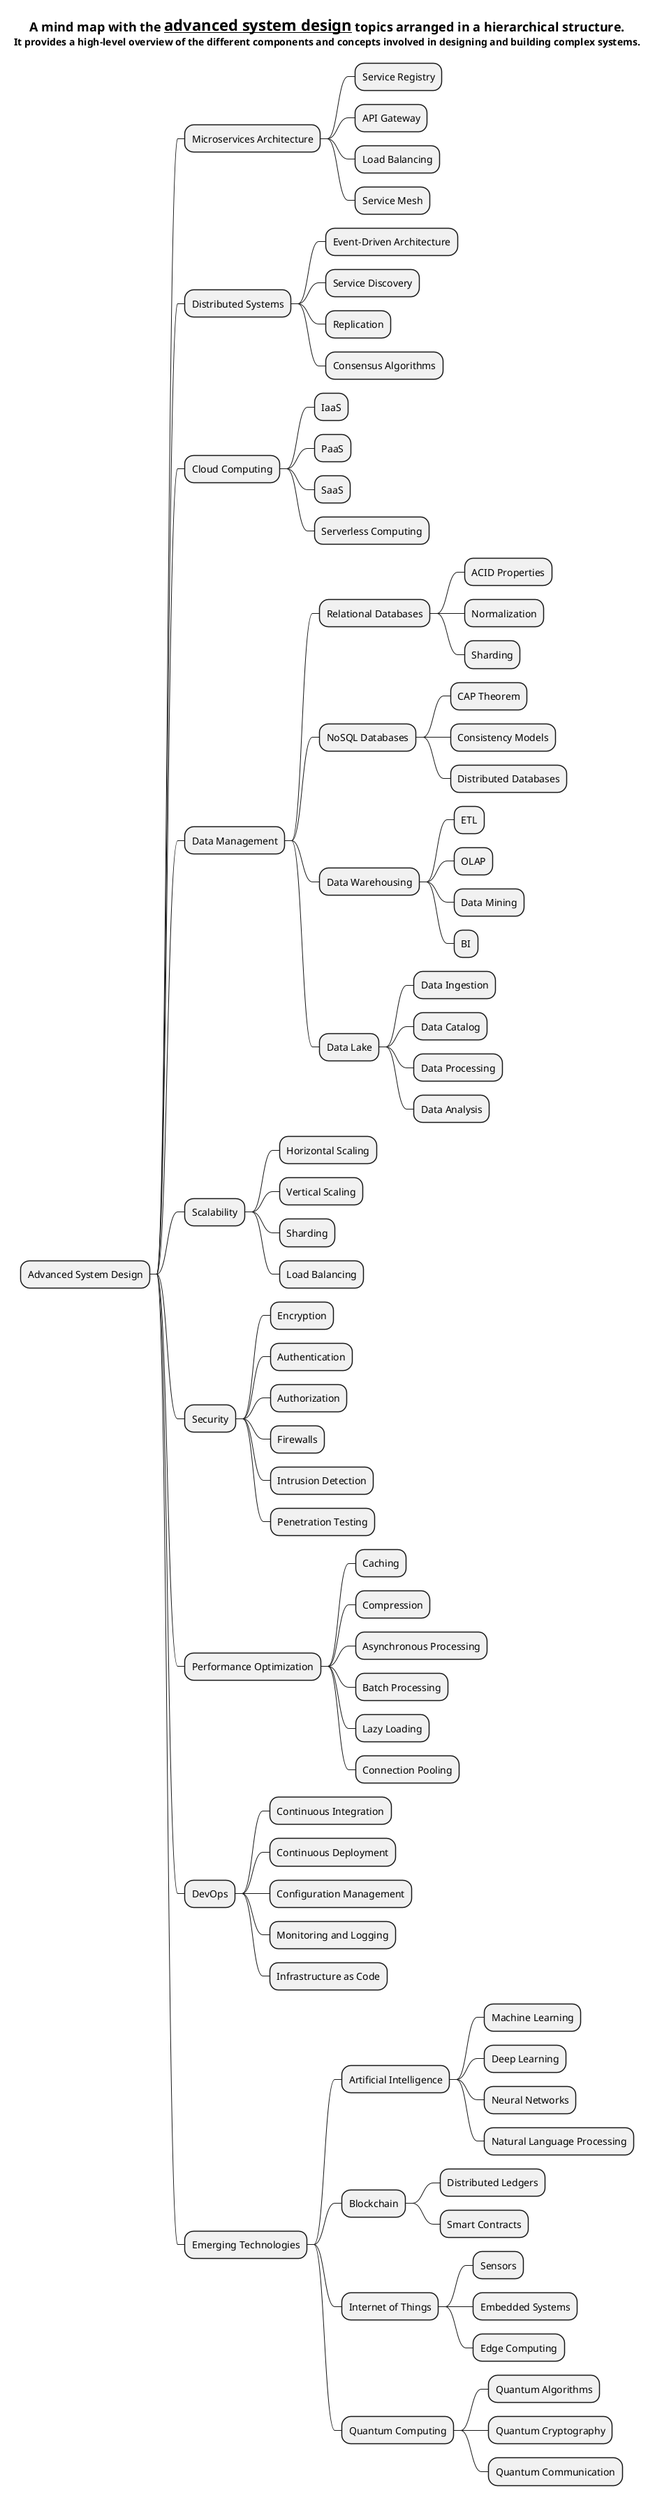 @startmindmap

title = A mind map with the __advanced system design__ topics arranged in a hierarchical structure. \nIt provides a high-level overview of the different components and concepts involved in designing and building complex systems.

* Advanced System Design
** Microservices Architecture
*** Service Registry
*** API Gateway
*** Load Balancing
*** Service Mesh
** Distributed Systems
*** Event-Driven Architecture
*** Service Discovery
*** Replication
*** Consensus Algorithms
** Cloud Computing
*** IaaS
*** PaaS
*** SaaS
*** Serverless Computing
** Data Management
*** Relational Databases
**** ACID Properties
**** Normalization
**** Sharding
*** NoSQL Databases
**** CAP Theorem
**** Consistency Models
**** Distributed Databases
*** Data Warehousing
**** ETL
**** OLAP
**** Data Mining
**** BI
*** Data Lake
**** Data Ingestion
**** Data Catalog
**** Data Processing
**** Data Analysis
** Scalability
*** Horizontal Scaling
*** Vertical Scaling
*** Sharding
*** Load Balancing
** Security
*** Encryption
*** Authentication
*** Authorization
*** Firewalls
*** Intrusion Detection
*** Penetration Testing
** Performance Optimization
*** Caching
*** Compression
*** Asynchronous Processing
*** Batch Processing
*** Lazy Loading
*** Connection Pooling
** DevOps
*** Continuous Integration
*** Continuous Deployment
*** Configuration Management
*** Monitoring and Logging
*** Infrastructure as Code
** Emerging Technologies
*** Artificial Intelligence
**** Machine Learning
**** Deep Learning
**** Neural Networks
**** Natural Language Processing
*** Blockchain
**** Distributed Ledgers
**** Smart Contracts
*** Internet of Things
**** Sensors
**** Embedded Systems
**** Edge Computing
*** Quantum Computing
**** Quantum Algorithms
**** Quantum Cryptography
**** Quantum Communication

@endmindmap
